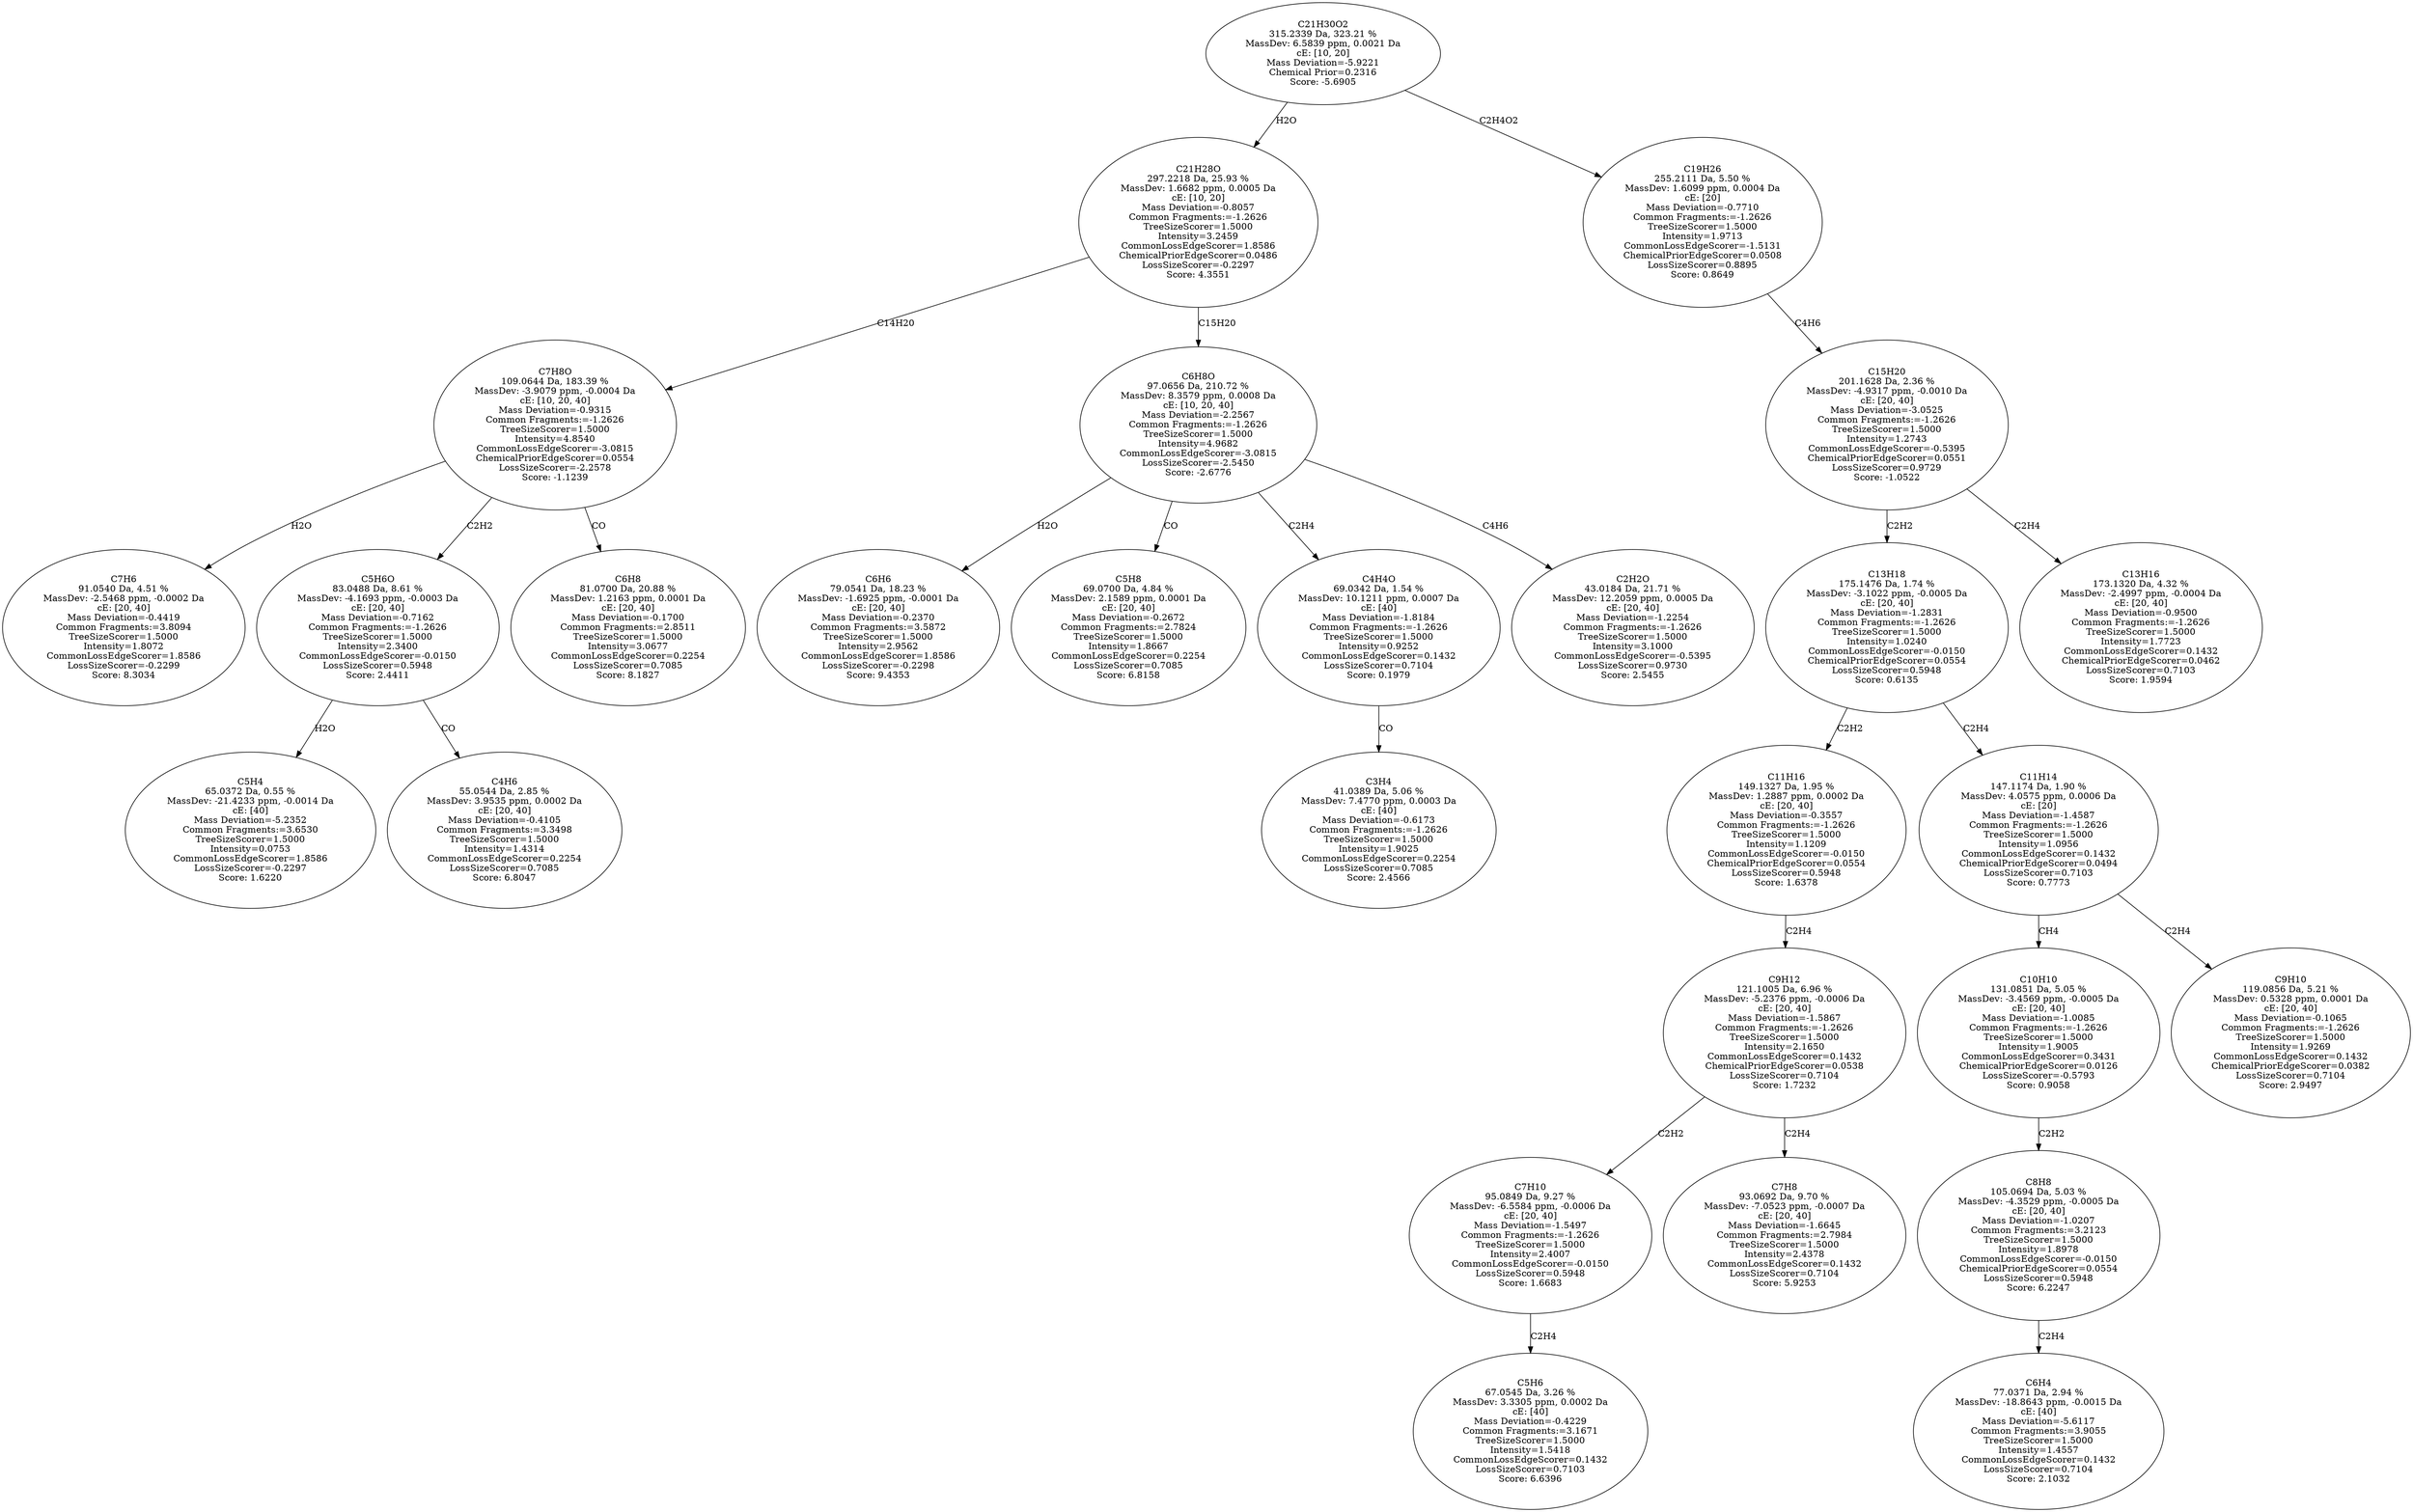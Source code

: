 strict digraph {
v1 [label="C7H6\n91.0540 Da, 4.51 %\nMassDev: -2.5468 ppm, -0.0002 Da\ncE: [20, 40]\nMass Deviation=-0.4419\nCommon Fragments:=3.8094\nTreeSizeScorer=1.5000\nIntensity=1.8072\nCommonLossEdgeScorer=1.8586\nLossSizeScorer=-0.2299\nScore: 8.3034"];
v2 [label="C5H4\n65.0372 Da, 0.55 %\nMassDev: -21.4233 ppm, -0.0014 Da\ncE: [40]\nMass Deviation=-5.2352\nCommon Fragments:=3.6530\nTreeSizeScorer=1.5000\nIntensity=0.0753\nCommonLossEdgeScorer=1.8586\nLossSizeScorer=-0.2297\nScore: 1.6220"];
v3 [label="C4H6\n55.0544 Da, 2.85 %\nMassDev: 3.9535 ppm, 0.0002 Da\ncE: [20, 40]\nMass Deviation=-0.4105\nCommon Fragments:=3.3498\nTreeSizeScorer=1.5000\nIntensity=1.4314\nCommonLossEdgeScorer=0.2254\nLossSizeScorer=0.7085\nScore: 6.8047"];
v4 [label="C5H6O\n83.0488 Da, 8.61 %\nMassDev: -4.1693 ppm, -0.0003 Da\ncE: [20, 40]\nMass Deviation=-0.7162\nCommon Fragments:=-1.2626\nTreeSizeScorer=1.5000\nIntensity=2.3400\nCommonLossEdgeScorer=-0.0150\nLossSizeScorer=0.5948\nScore: 2.4411"];
v5 [label="C6H8\n81.0700 Da, 20.88 %\nMassDev: 1.2163 ppm, 0.0001 Da\ncE: [20, 40]\nMass Deviation=-0.1700\nCommon Fragments:=2.8511\nTreeSizeScorer=1.5000\nIntensity=3.0677\nCommonLossEdgeScorer=0.2254\nLossSizeScorer=0.7085\nScore: 8.1827"];
v6 [label="C7H8O\n109.0644 Da, 183.39 %\nMassDev: -3.9079 ppm, -0.0004 Da\ncE: [10, 20, 40]\nMass Deviation=-0.9315\nCommon Fragments:=-1.2626\nTreeSizeScorer=1.5000\nIntensity=4.8540\nCommonLossEdgeScorer=-3.0815\nChemicalPriorEdgeScorer=0.0554\nLossSizeScorer=-2.2578\nScore: -1.1239"];
v7 [label="C6H6\n79.0541 Da, 18.23 %\nMassDev: -1.6925 ppm, -0.0001 Da\ncE: [20, 40]\nMass Deviation=-0.2370\nCommon Fragments:=3.5872\nTreeSizeScorer=1.5000\nIntensity=2.9562\nCommonLossEdgeScorer=1.8586\nLossSizeScorer=-0.2298\nScore: 9.4353"];
v8 [label="C5H8\n69.0700 Da, 4.84 %\nMassDev: 2.1589 ppm, 0.0001 Da\ncE: [20, 40]\nMass Deviation=-0.2672\nCommon Fragments:=2.7824\nTreeSizeScorer=1.5000\nIntensity=1.8667\nCommonLossEdgeScorer=0.2254\nLossSizeScorer=0.7085\nScore: 6.8158"];
v9 [label="C3H4\n41.0389 Da, 5.06 %\nMassDev: 7.4770 ppm, 0.0003 Da\ncE: [40]\nMass Deviation=-0.6173\nCommon Fragments:=-1.2626\nTreeSizeScorer=1.5000\nIntensity=1.9025\nCommonLossEdgeScorer=0.2254\nLossSizeScorer=0.7085\nScore: 2.4566"];
v10 [label="C4H4O\n69.0342 Da, 1.54 %\nMassDev: 10.1211 ppm, 0.0007 Da\ncE: [40]\nMass Deviation=-1.8184\nCommon Fragments:=-1.2626\nTreeSizeScorer=1.5000\nIntensity=0.9252\nCommonLossEdgeScorer=0.1432\nLossSizeScorer=0.7104\nScore: 0.1979"];
v11 [label="C2H2O\n43.0184 Da, 21.71 %\nMassDev: 12.2059 ppm, 0.0005 Da\ncE: [20, 40]\nMass Deviation=-1.2254\nCommon Fragments:=-1.2626\nTreeSizeScorer=1.5000\nIntensity=3.1000\nCommonLossEdgeScorer=-0.5395\nLossSizeScorer=0.9730\nScore: 2.5455"];
v12 [label="C6H8O\n97.0656 Da, 210.72 %\nMassDev: 8.3579 ppm, 0.0008 Da\ncE: [10, 20, 40]\nMass Deviation=-2.2567\nCommon Fragments:=-1.2626\nTreeSizeScorer=1.5000\nIntensity=4.9682\nCommonLossEdgeScorer=-3.0815\nLossSizeScorer=-2.5450\nScore: -2.6776"];
v13 [label="C21H28O\n297.2218 Da, 25.93 %\nMassDev: 1.6682 ppm, 0.0005 Da\ncE: [10, 20]\nMass Deviation=-0.8057\nCommon Fragments:=-1.2626\nTreeSizeScorer=1.5000\nIntensity=3.2459\nCommonLossEdgeScorer=1.8586\nChemicalPriorEdgeScorer=0.0486\nLossSizeScorer=-0.2297\nScore: 4.3551"];
v14 [label="C5H6\n67.0545 Da, 3.26 %\nMassDev: 3.3305 ppm, 0.0002 Da\ncE: [40]\nMass Deviation=-0.4229\nCommon Fragments:=3.1671\nTreeSizeScorer=1.5000\nIntensity=1.5418\nCommonLossEdgeScorer=0.1432\nLossSizeScorer=0.7103\nScore: 6.6396"];
v15 [label="C7H10\n95.0849 Da, 9.27 %\nMassDev: -6.5584 ppm, -0.0006 Da\ncE: [20, 40]\nMass Deviation=-1.5497\nCommon Fragments:=-1.2626\nTreeSizeScorer=1.5000\nIntensity=2.4007\nCommonLossEdgeScorer=-0.0150\nLossSizeScorer=0.5948\nScore: 1.6683"];
v16 [label="C7H8\n93.0692 Da, 9.70 %\nMassDev: -7.0523 ppm, -0.0007 Da\ncE: [20, 40]\nMass Deviation=-1.6645\nCommon Fragments:=2.7984\nTreeSizeScorer=1.5000\nIntensity=2.4378\nCommonLossEdgeScorer=0.1432\nLossSizeScorer=0.7104\nScore: 5.9253"];
v17 [label="C9H12\n121.1005 Da, 6.96 %\nMassDev: -5.2376 ppm, -0.0006 Da\ncE: [20, 40]\nMass Deviation=-1.5867\nCommon Fragments:=-1.2626\nTreeSizeScorer=1.5000\nIntensity=2.1650\nCommonLossEdgeScorer=0.1432\nChemicalPriorEdgeScorer=0.0538\nLossSizeScorer=0.7104\nScore: 1.7232"];
v18 [label="C11H16\n149.1327 Da, 1.95 %\nMassDev: 1.2887 ppm, 0.0002 Da\ncE: [20, 40]\nMass Deviation=-0.3557\nCommon Fragments:=-1.2626\nTreeSizeScorer=1.5000\nIntensity=1.1209\nCommonLossEdgeScorer=-0.0150\nChemicalPriorEdgeScorer=0.0554\nLossSizeScorer=0.5948\nScore: 1.6378"];
v19 [label="C6H4\n77.0371 Da, 2.94 %\nMassDev: -18.8643 ppm, -0.0015 Da\ncE: [40]\nMass Deviation=-5.6117\nCommon Fragments:=3.9055\nTreeSizeScorer=1.5000\nIntensity=1.4557\nCommonLossEdgeScorer=0.1432\nLossSizeScorer=0.7104\nScore: 2.1032"];
v20 [label="C8H8\n105.0694 Da, 5.03 %\nMassDev: -4.3529 ppm, -0.0005 Da\ncE: [20, 40]\nMass Deviation=-1.0207\nCommon Fragments:=3.2123\nTreeSizeScorer=1.5000\nIntensity=1.8978\nCommonLossEdgeScorer=-0.0150\nChemicalPriorEdgeScorer=0.0554\nLossSizeScorer=0.5948\nScore: 6.2247"];
v21 [label="C10H10\n131.0851 Da, 5.05 %\nMassDev: -3.4569 ppm, -0.0005 Da\ncE: [20, 40]\nMass Deviation=-1.0085\nCommon Fragments:=-1.2626\nTreeSizeScorer=1.5000\nIntensity=1.9005\nCommonLossEdgeScorer=0.3431\nChemicalPriorEdgeScorer=0.0126\nLossSizeScorer=-0.5793\nScore: 0.9058"];
v22 [label="C9H10\n119.0856 Da, 5.21 %\nMassDev: 0.5328 ppm, 0.0001 Da\ncE: [20, 40]\nMass Deviation=-0.1065\nCommon Fragments:=-1.2626\nTreeSizeScorer=1.5000\nIntensity=1.9269\nCommonLossEdgeScorer=0.1432\nChemicalPriorEdgeScorer=0.0382\nLossSizeScorer=0.7104\nScore: 2.9497"];
v23 [label="C11H14\n147.1174 Da, 1.90 %\nMassDev: 4.0575 ppm, 0.0006 Da\ncE: [20]\nMass Deviation=-1.4587\nCommon Fragments:=-1.2626\nTreeSizeScorer=1.5000\nIntensity=1.0956\nCommonLossEdgeScorer=0.1432\nChemicalPriorEdgeScorer=0.0494\nLossSizeScorer=0.7103\nScore: 0.7773"];
v24 [label="C13H18\n175.1476 Da, 1.74 %\nMassDev: -3.1022 ppm, -0.0005 Da\ncE: [20, 40]\nMass Deviation=-1.2831\nCommon Fragments:=-1.2626\nTreeSizeScorer=1.5000\nIntensity=1.0240\nCommonLossEdgeScorer=-0.0150\nChemicalPriorEdgeScorer=0.0554\nLossSizeScorer=0.5948\nScore: 0.6135"];
v25 [label="C13H16\n173.1320 Da, 4.32 %\nMassDev: -2.4997 ppm, -0.0004 Da\ncE: [20, 40]\nMass Deviation=-0.9500\nCommon Fragments:=-1.2626\nTreeSizeScorer=1.5000\nIntensity=1.7723\nCommonLossEdgeScorer=0.1432\nChemicalPriorEdgeScorer=0.0462\nLossSizeScorer=0.7103\nScore: 1.9594"];
v26 [label="C15H20\n201.1628 Da, 2.36 %\nMassDev: -4.9317 ppm, -0.0010 Da\ncE: [20, 40]\nMass Deviation=-3.0525\nCommon Fragments:=-1.2626\nTreeSizeScorer=1.5000\nIntensity=1.2743\nCommonLossEdgeScorer=-0.5395\nChemicalPriorEdgeScorer=0.0551\nLossSizeScorer=0.9729\nScore: -1.0522"];
v27 [label="C19H26\n255.2111 Da, 5.50 %\nMassDev: 1.6099 ppm, 0.0004 Da\ncE: [20]\nMass Deviation=-0.7710\nCommon Fragments:=-1.2626\nTreeSizeScorer=1.5000\nIntensity=1.9713\nCommonLossEdgeScorer=-1.5131\nChemicalPriorEdgeScorer=0.0508\nLossSizeScorer=0.8895\nScore: 0.8649"];
v28 [label="C21H30O2\n315.2339 Da, 323.21 %\nMassDev: 6.5839 ppm, 0.0021 Da\ncE: [10, 20]\nMass Deviation=-5.9221\nChemical Prior=0.2316\nScore: -5.6905"];
v6 -> v1 [label="H2O"];
v4 -> v2 [label="H2O"];
v4 -> v3 [label="CO"];
v6 -> v4 [label="C2H2"];
v6 -> v5 [label="CO"];
v13 -> v6 [label="C14H20"];
v12 -> v7 [label="H2O"];
v12 -> v8 [label="CO"];
v10 -> v9 [label="CO"];
v12 -> v10 [label="C2H4"];
v12 -> v11 [label="C4H6"];
v13 -> v12 [label="C15H20"];
v28 -> v13 [label="H2O"];
v15 -> v14 [label="C2H4"];
v17 -> v15 [label="C2H2"];
v17 -> v16 [label="C2H4"];
v18 -> v17 [label="C2H4"];
v24 -> v18 [label="C2H2"];
v20 -> v19 [label="C2H4"];
v21 -> v20 [label="C2H2"];
v23 -> v21 [label="CH4"];
v23 -> v22 [label="C2H4"];
v24 -> v23 [label="C2H4"];
v26 -> v24 [label="C2H2"];
v26 -> v25 [label="C2H4"];
v27 -> v26 [label="C4H6"];
v28 -> v27 [label="C2H4O2"];
}
